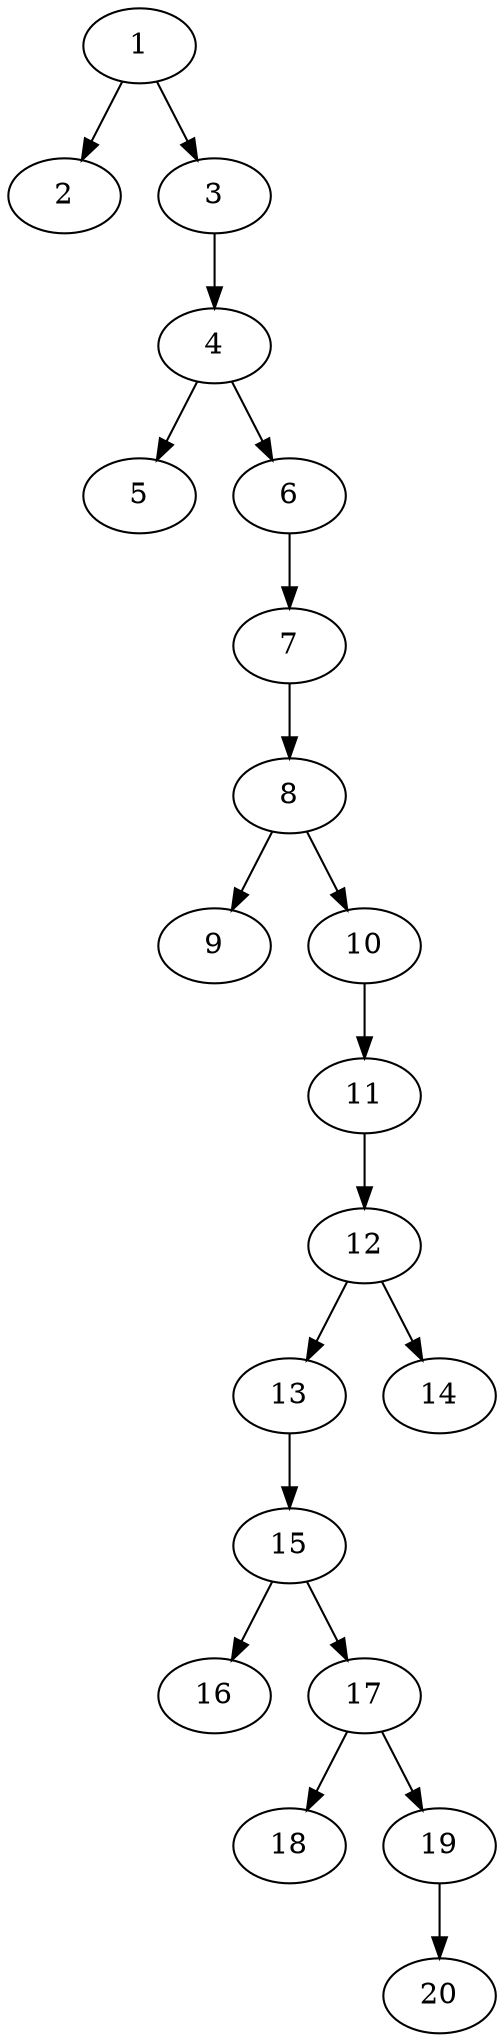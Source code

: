 // DAG automatically generated by daggen at Thu Oct  3 13:58:43 2019
// ./daggen --dot -n 20 --ccr 0.5 --fat 0.3 --regular 0.5 --density 0.5 --mindata 5242880 --maxdata 52428800 
digraph G {
  1 [size="65847296", alpha="0.15", expect_size="32923648"] 
  1 -> 2 [size ="32923648"]
  1 -> 3 [size ="32923648"]
  2 [size="49526784", alpha="0.12", expect_size="24763392"] 
  3 [size="65726464", alpha="0.03", expect_size="32863232"] 
  3 -> 4 [size ="32863232"]
  4 [size="15857664", alpha="0.01", expect_size="7928832"] 
  4 -> 5 [size ="7928832"]
  4 -> 6 [size ="7928832"]
  5 [size="15155200", alpha="0.14", expect_size="7577600"] 
  6 [size="57907200", alpha="0.20", expect_size="28953600"] 
  6 -> 7 [size ="28953600"]
  7 [size="57509888", alpha="0.19", expect_size="28754944"] 
  7 -> 8 [size ="28754944"]
  8 [size="103811072", alpha="0.15", expect_size="51905536"] 
  8 -> 9 [size ="51905536"]
  8 -> 10 [size ="51905536"]
  9 [size="19161088", alpha="0.08", expect_size="9580544"] 
  10 [size="38053888", alpha="0.18", expect_size="19026944"] 
  10 -> 11 [size ="19026944"]
  11 [size="71493632", alpha="0.04", expect_size="35746816"] 
  11 -> 12 [size ="35746816"]
  12 [size="49610752", alpha="0.15", expect_size="24805376"] 
  12 -> 13 [size ="24805376"]
  12 -> 14 [size ="24805376"]
  13 [size="104488960", alpha="0.13", expect_size="52244480"] 
  13 -> 15 [size ="52244480"]
  14 [size="26609664", alpha="0.07", expect_size="13304832"] 
  15 [size="30531584", alpha="0.05", expect_size="15265792"] 
  15 -> 16 [size ="15265792"]
  15 -> 17 [size ="15265792"]
  16 [size="98787328", alpha="0.20", expect_size="49393664"] 
  17 [size="96937984", alpha="0.00", expect_size="48468992"] 
  17 -> 18 [size ="48468992"]
  17 -> 19 [size ="48468992"]
  18 [size="93972480", alpha="0.04", expect_size="46986240"] 
  19 [size="70612992", alpha="0.14", expect_size="35306496"] 
  19 -> 20 [size ="35306496"]
  20 [size="11804672", alpha="0.18", expect_size="5902336"] 
}
